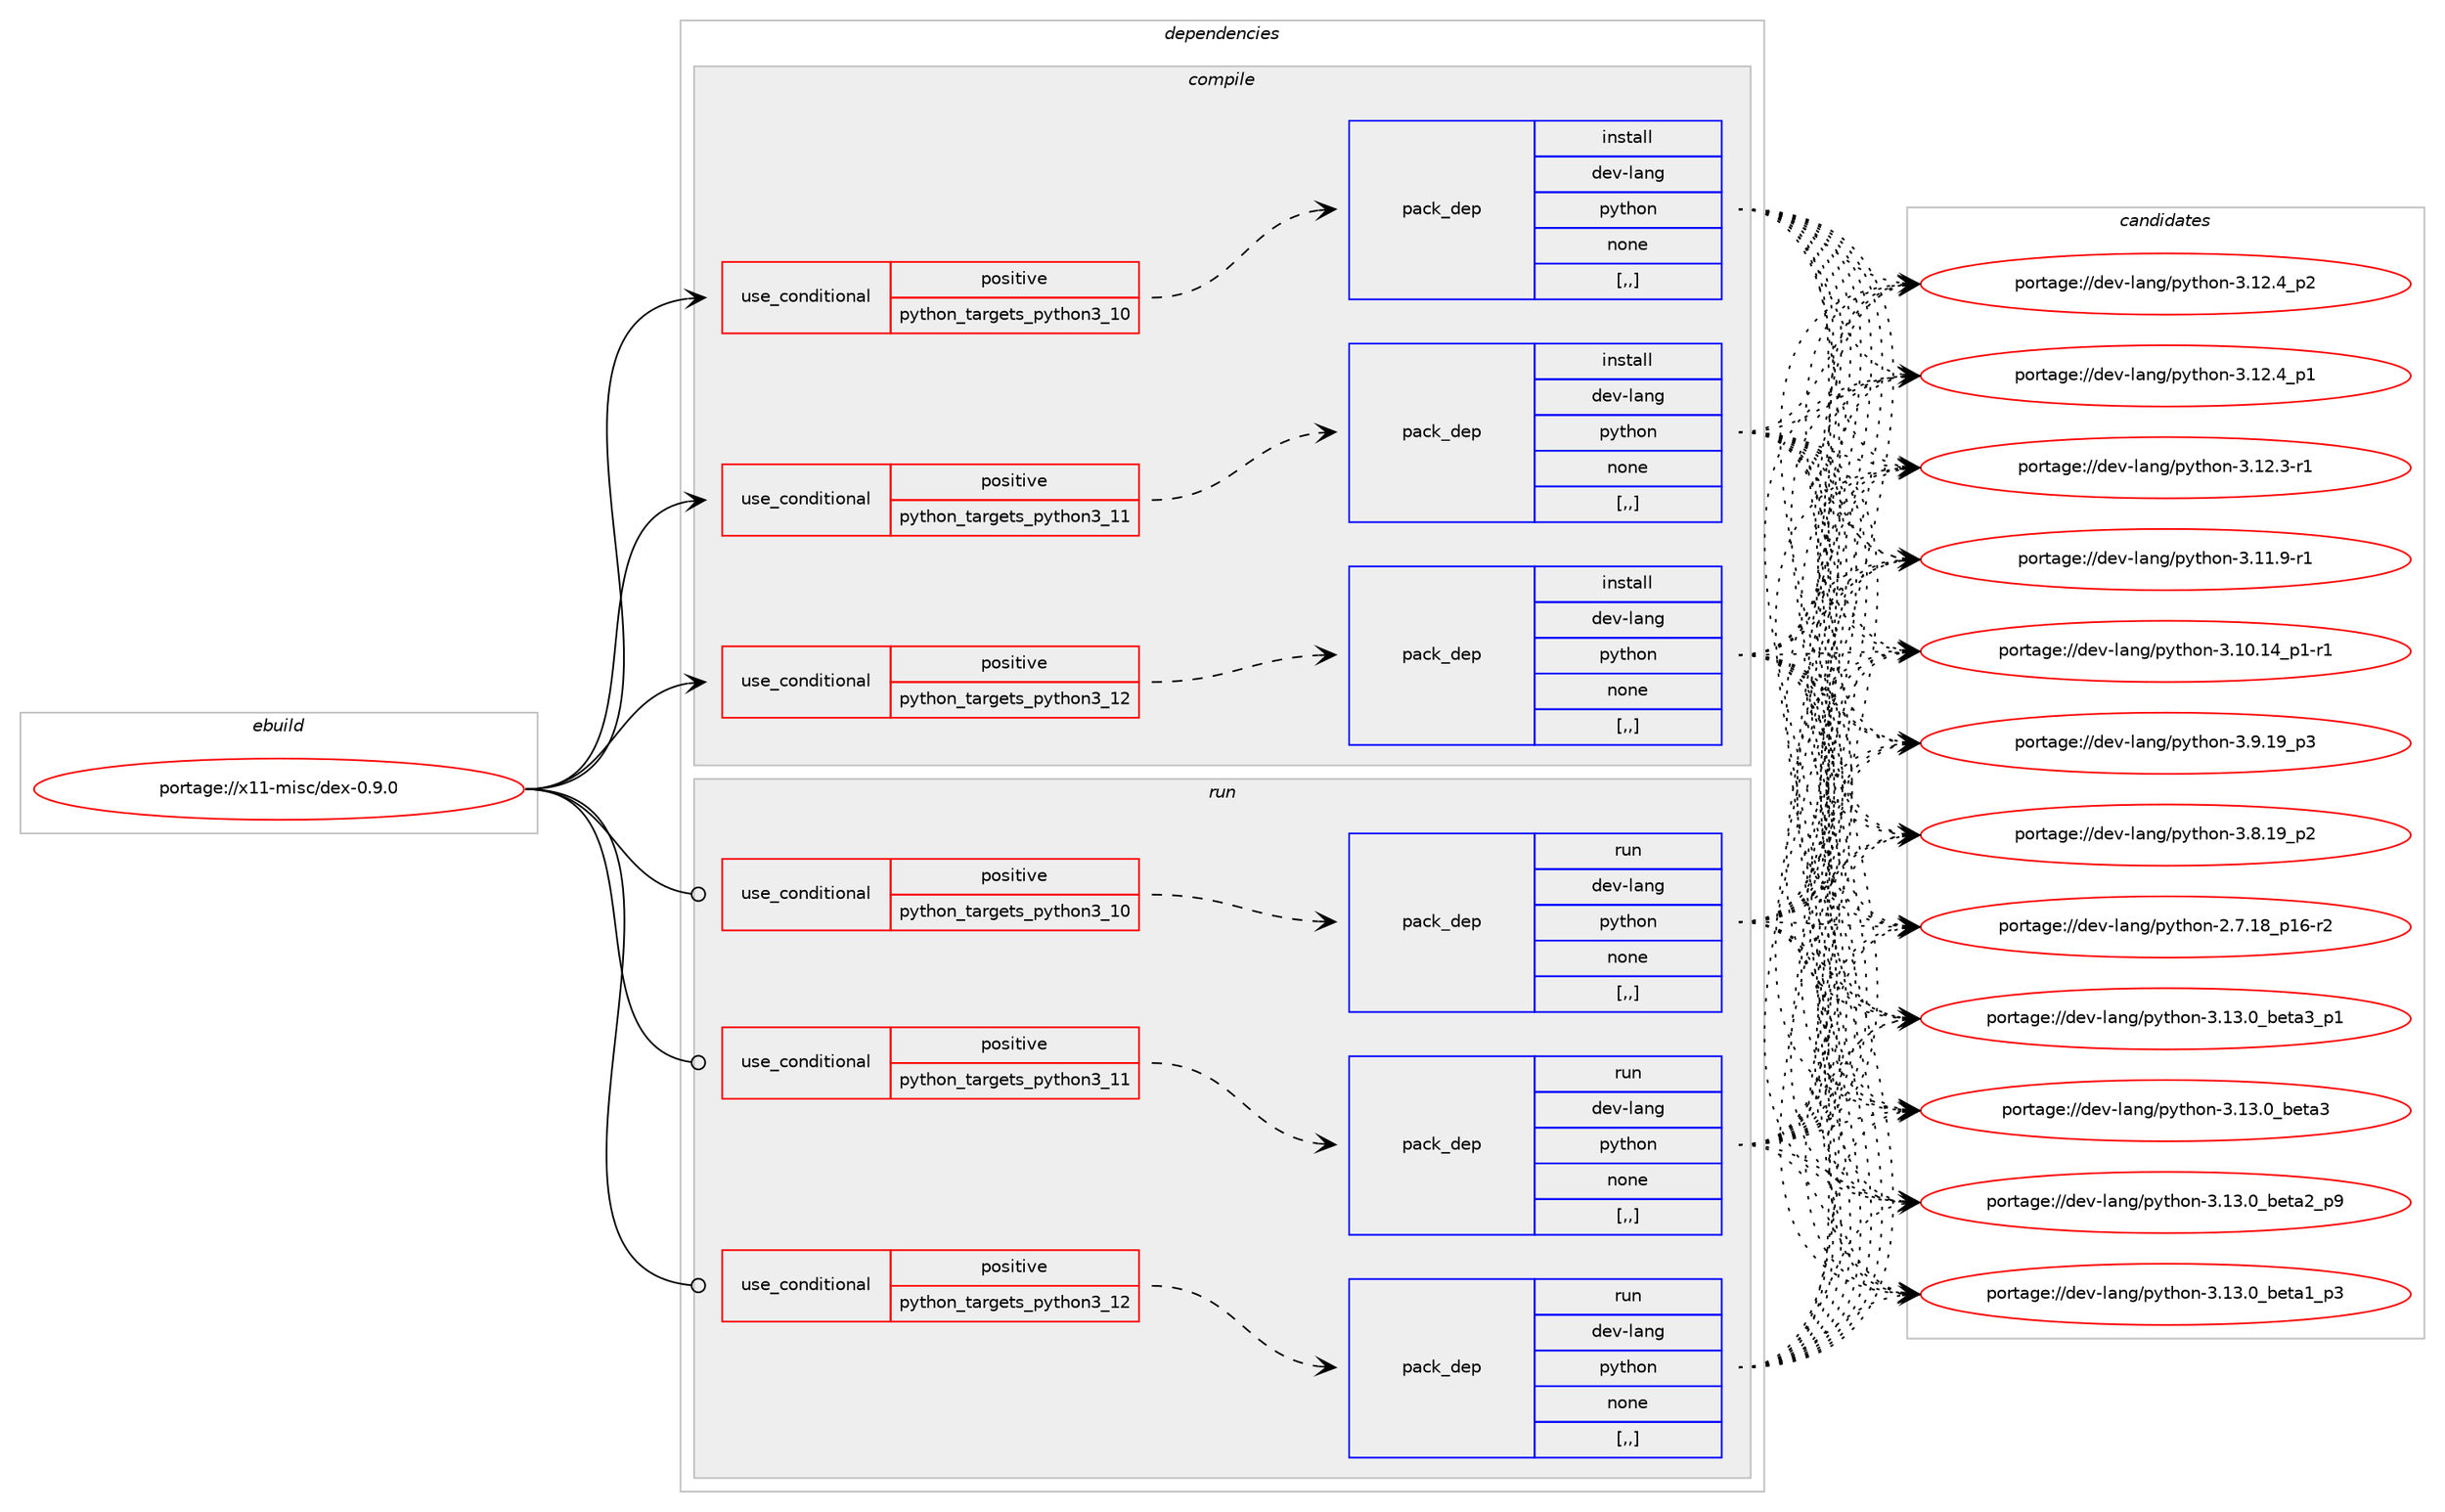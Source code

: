 digraph prolog {

# *************
# Graph options
# *************

newrank=true;
concentrate=true;
compound=true;
graph [rankdir=LR,fontname=Helvetica,fontsize=10,ranksep=1.5];#, ranksep=2.5, nodesep=0.2];
edge  [arrowhead=vee];
node  [fontname=Helvetica,fontsize=10];

# **********
# The ebuild
# **********

subgraph cluster_leftcol {
color=gray;
label=<<i>ebuild</i>>;
id [label="portage://x11-misc/dex-0.9.0", color=red, width=4, href="../x11-misc/dex-0.9.0.svg"];
}

# ****************
# The dependencies
# ****************

subgraph cluster_midcol {
color=gray;
label=<<i>dependencies</i>>;
subgraph cluster_compile {
fillcolor="#eeeeee";
style=filled;
label=<<i>compile</i>>;
subgraph cond121437 {
dependency457492 [label=<<TABLE BORDER="0" CELLBORDER="1" CELLSPACING="0" CELLPADDING="4"><TR><TD ROWSPAN="3" CELLPADDING="10">use_conditional</TD></TR><TR><TD>positive</TD></TR><TR><TD>python_targets_python3_10</TD></TR></TABLE>>, shape=none, color=red];
subgraph pack332683 {
dependency457493 [label=<<TABLE BORDER="0" CELLBORDER="1" CELLSPACING="0" CELLPADDING="4" WIDTH="220"><TR><TD ROWSPAN="6" CELLPADDING="30">pack_dep</TD></TR><TR><TD WIDTH="110">install</TD></TR><TR><TD>dev-lang</TD></TR><TR><TD>python</TD></TR><TR><TD>none</TD></TR><TR><TD>[,,]</TD></TR></TABLE>>, shape=none, color=blue];
}
dependency457492:e -> dependency457493:w [weight=20,style="dashed",arrowhead="vee"];
}
id:e -> dependency457492:w [weight=20,style="solid",arrowhead="vee"];
subgraph cond121438 {
dependency457494 [label=<<TABLE BORDER="0" CELLBORDER="1" CELLSPACING="0" CELLPADDING="4"><TR><TD ROWSPAN="3" CELLPADDING="10">use_conditional</TD></TR><TR><TD>positive</TD></TR><TR><TD>python_targets_python3_11</TD></TR></TABLE>>, shape=none, color=red];
subgraph pack332684 {
dependency457495 [label=<<TABLE BORDER="0" CELLBORDER="1" CELLSPACING="0" CELLPADDING="4" WIDTH="220"><TR><TD ROWSPAN="6" CELLPADDING="30">pack_dep</TD></TR><TR><TD WIDTH="110">install</TD></TR><TR><TD>dev-lang</TD></TR><TR><TD>python</TD></TR><TR><TD>none</TD></TR><TR><TD>[,,]</TD></TR></TABLE>>, shape=none, color=blue];
}
dependency457494:e -> dependency457495:w [weight=20,style="dashed",arrowhead="vee"];
}
id:e -> dependency457494:w [weight=20,style="solid",arrowhead="vee"];
subgraph cond121439 {
dependency457496 [label=<<TABLE BORDER="0" CELLBORDER="1" CELLSPACING="0" CELLPADDING="4"><TR><TD ROWSPAN="3" CELLPADDING="10">use_conditional</TD></TR><TR><TD>positive</TD></TR><TR><TD>python_targets_python3_12</TD></TR></TABLE>>, shape=none, color=red];
subgraph pack332685 {
dependency457497 [label=<<TABLE BORDER="0" CELLBORDER="1" CELLSPACING="0" CELLPADDING="4" WIDTH="220"><TR><TD ROWSPAN="6" CELLPADDING="30">pack_dep</TD></TR><TR><TD WIDTH="110">install</TD></TR><TR><TD>dev-lang</TD></TR><TR><TD>python</TD></TR><TR><TD>none</TD></TR><TR><TD>[,,]</TD></TR></TABLE>>, shape=none, color=blue];
}
dependency457496:e -> dependency457497:w [weight=20,style="dashed",arrowhead="vee"];
}
id:e -> dependency457496:w [weight=20,style="solid",arrowhead="vee"];
}
subgraph cluster_compileandrun {
fillcolor="#eeeeee";
style=filled;
label=<<i>compile and run</i>>;
}
subgraph cluster_run {
fillcolor="#eeeeee";
style=filled;
label=<<i>run</i>>;
subgraph cond121440 {
dependency457498 [label=<<TABLE BORDER="0" CELLBORDER="1" CELLSPACING="0" CELLPADDING="4"><TR><TD ROWSPAN="3" CELLPADDING="10">use_conditional</TD></TR><TR><TD>positive</TD></TR><TR><TD>python_targets_python3_10</TD></TR></TABLE>>, shape=none, color=red];
subgraph pack332686 {
dependency457499 [label=<<TABLE BORDER="0" CELLBORDER="1" CELLSPACING="0" CELLPADDING="4" WIDTH="220"><TR><TD ROWSPAN="6" CELLPADDING="30">pack_dep</TD></TR><TR><TD WIDTH="110">run</TD></TR><TR><TD>dev-lang</TD></TR><TR><TD>python</TD></TR><TR><TD>none</TD></TR><TR><TD>[,,]</TD></TR></TABLE>>, shape=none, color=blue];
}
dependency457498:e -> dependency457499:w [weight=20,style="dashed",arrowhead="vee"];
}
id:e -> dependency457498:w [weight=20,style="solid",arrowhead="odot"];
subgraph cond121441 {
dependency457500 [label=<<TABLE BORDER="0" CELLBORDER="1" CELLSPACING="0" CELLPADDING="4"><TR><TD ROWSPAN="3" CELLPADDING="10">use_conditional</TD></TR><TR><TD>positive</TD></TR><TR><TD>python_targets_python3_11</TD></TR></TABLE>>, shape=none, color=red];
subgraph pack332687 {
dependency457501 [label=<<TABLE BORDER="0" CELLBORDER="1" CELLSPACING="0" CELLPADDING="4" WIDTH="220"><TR><TD ROWSPAN="6" CELLPADDING="30">pack_dep</TD></TR><TR><TD WIDTH="110">run</TD></TR><TR><TD>dev-lang</TD></TR><TR><TD>python</TD></TR><TR><TD>none</TD></TR><TR><TD>[,,]</TD></TR></TABLE>>, shape=none, color=blue];
}
dependency457500:e -> dependency457501:w [weight=20,style="dashed",arrowhead="vee"];
}
id:e -> dependency457500:w [weight=20,style="solid",arrowhead="odot"];
subgraph cond121442 {
dependency457502 [label=<<TABLE BORDER="0" CELLBORDER="1" CELLSPACING="0" CELLPADDING="4"><TR><TD ROWSPAN="3" CELLPADDING="10">use_conditional</TD></TR><TR><TD>positive</TD></TR><TR><TD>python_targets_python3_12</TD></TR></TABLE>>, shape=none, color=red];
subgraph pack332688 {
dependency457503 [label=<<TABLE BORDER="0" CELLBORDER="1" CELLSPACING="0" CELLPADDING="4" WIDTH="220"><TR><TD ROWSPAN="6" CELLPADDING="30">pack_dep</TD></TR><TR><TD WIDTH="110">run</TD></TR><TR><TD>dev-lang</TD></TR><TR><TD>python</TD></TR><TR><TD>none</TD></TR><TR><TD>[,,]</TD></TR></TABLE>>, shape=none, color=blue];
}
dependency457502:e -> dependency457503:w [weight=20,style="dashed",arrowhead="vee"];
}
id:e -> dependency457502:w [weight=20,style="solid",arrowhead="odot"];
}
}

# **************
# The candidates
# **************

subgraph cluster_choices {
rank=same;
color=gray;
label=<<i>candidates</i>>;

subgraph choice332683 {
color=black;
nodesep=1;
choice10010111845108971101034711212111610411111045514649514648959810111697519511249 [label="portage://dev-lang/python-3.13.0_beta3_p1", color=red, width=4,href="../dev-lang/python-3.13.0_beta3_p1.svg"];
choice1001011184510897110103471121211161041111104551464951464895981011169751 [label="portage://dev-lang/python-3.13.0_beta3", color=red, width=4,href="../dev-lang/python-3.13.0_beta3.svg"];
choice10010111845108971101034711212111610411111045514649514648959810111697509511257 [label="portage://dev-lang/python-3.13.0_beta2_p9", color=red, width=4,href="../dev-lang/python-3.13.0_beta2_p9.svg"];
choice10010111845108971101034711212111610411111045514649514648959810111697499511251 [label="portage://dev-lang/python-3.13.0_beta1_p3", color=red, width=4,href="../dev-lang/python-3.13.0_beta1_p3.svg"];
choice100101118451089711010347112121116104111110455146495046529511250 [label="portage://dev-lang/python-3.12.4_p2", color=red, width=4,href="../dev-lang/python-3.12.4_p2.svg"];
choice100101118451089711010347112121116104111110455146495046529511249 [label="portage://dev-lang/python-3.12.4_p1", color=red, width=4,href="../dev-lang/python-3.12.4_p1.svg"];
choice100101118451089711010347112121116104111110455146495046514511449 [label="portage://dev-lang/python-3.12.3-r1", color=red, width=4,href="../dev-lang/python-3.12.3-r1.svg"];
choice100101118451089711010347112121116104111110455146494946574511449 [label="portage://dev-lang/python-3.11.9-r1", color=red, width=4,href="../dev-lang/python-3.11.9-r1.svg"];
choice100101118451089711010347112121116104111110455146494846495295112494511449 [label="portage://dev-lang/python-3.10.14_p1-r1", color=red, width=4,href="../dev-lang/python-3.10.14_p1-r1.svg"];
choice100101118451089711010347112121116104111110455146574649579511251 [label="portage://dev-lang/python-3.9.19_p3", color=red, width=4,href="../dev-lang/python-3.9.19_p3.svg"];
choice100101118451089711010347112121116104111110455146564649579511250 [label="portage://dev-lang/python-3.8.19_p2", color=red, width=4,href="../dev-lang/python-3.8.19_p2.svg"];
choice100101118451089711010347112121116104111110455046554649569511249544511450 [label="portage://dev-lang/python-2.7.18_p16-r2", color=red, width=4,href="../dev-lang/python-2.7.18_p16-r2.svg"];
dependency457493:e -> choice10010111845108971101034711212111610411111045514649514648959810111697519511249:w [style=dotted,weight="100"];
dependency457493:e -> choice1001011184510897110103471121211161041111104551464951464895981011169751:w [style=dotted,weight="100"];
dependency457493:e -> choice10010111845108971101034711212111610411111045514649514648959810111697509511257:w [style=dotted,weight="100"];
dependency457493:e -> choice10010111845108971101034711212111610411111045514649514648959810111697499511251:w [style=dotted,weight="100"];
dependency457493:e -> choice100101118451089711010347112121116104111110455146495046529511250:w [style=dotted,weight="100"];
dependency457493:e -> choice100101118451089711010347112121116104111110455146495046529511249:w [style=dotted,weight="100"];
dependency457493:e -> choice100101118451089711010347112121116104111110455146495046514511449:w [style=dotted,weight="100"];
dependency457493:e -> choice100101118451089711010347112121116104111110455146494946574511449:w [style=dotted,weight="100"];
dependency457493:e -> choice100101118451089711010347112121116104111110455146494846495295112494511449:w [style=dotted,weight="100"];
dependency457493:e -> choice100101118451089711010347112121116104111110455146574649579511251:w [style=dotted,weight="100"];
dependency457493:e -> choice100101118451089711010347112121116104111110455146564649579511250:w [style=dotted,weight="100"];
dependency457493:e -> choice100101118451089711010347112121116104111110455046554649569511249544511450:w [style=dotted,weight="100"];
}
subgraph choice332684 {
color=black;
nodesep=1;
choice10010111845108971101034711212111610411111045514649514648959810111697519511249 [label="portage://dev-lang/python-3.13.0_beta3_p1", color=red, width=4,href="../dev-lang/python-3.13.0_beta3_p1.svg"];
choice1001011184510897110103471121211161041111104551464951464895981011169751 [label="portage://dev-lang/python-3.13.0_beta3", color=red, width=4,href="../dev-lang/python-3.13.0_beta3.svg"];
choice10010111845108971101034711212111610411111045514649514648959810111697509511257 [label="portage://dev-lang/python-3.13.0_beta2_p9", color=red, width=4,href="../dev-lang/python-3.13.0_beta2_p9.svg"];
choice10010111845108971101034711212111610411111045514649514648959810111697499511251 [label="portage://dev-lang/python-3.13.0_beta1_p3", color=red, width=4,href="../dev-lang/python-3.13.0_beta1_p3.svg"];
choice100101118451089711010347112121116104111110455146495046529511250 [label="portage://dev-lang/python-3.12.4_p2", color=red, width=4,href="../dev-lang/python-3.12.4_p2.svg"];
choice100101118451089711010347112121116104111110455146495046529511249 [label="portage://dev-lang/python-3.12.4_p1", color=red, width=4,href="../dev-lang/python-3.12.4_p1.svg"];
choice100101118451089711010347112121116104111110455146495046514511449 [label="portage://dev-lang/python-3.12.3-r1", color=red, width=4,href="../dev-lang/python-3.12.3-r1.svg"];
choice100101118451089711010347112121116104111110455146494946574511449 [label="portage://dev-lang/python-3.11.9-r1", color=red, width=4,href="../dev-lang/python-3.11.9-r1.svg"];
choice100101118451089711010347112121116104111110455146494846495295112494511449 [label="portage://dev-lang/python-3.10.14_p1-r1", color=red, width=4,href="../dev-lang/python-3.10.14_p1-r1.svg"];
choice100101118451089711010347112121116104111110455146574649579511251 [label="portage://dev-lang/python-3.9.19_p3", color=red, width=4,href="../dev-lang/python-3.9.19_p3.svg"];
choice100101118451089711010347112121116104111110455146564649579511250 [label="portage://dev-lang/python-3.8.19_p2", color=red, width=4,href="../dev-lang/python-3.8.19_p2.svg"];
choice100101118451089711010347112121116104111110455046554649569511249544511450 [label="portage://dev-lang/python-2.7.18_p16-r2", color=red, width=4,href="../dev-lang/python-2.7.18_p16-r2.svg"];
dependency457495:e -> choice10010111845108971101034711212111610411111045514649514648959810111697519511249:w [style=dotted,weight="100"];
dependency457495:e -> choice1001011184510897110103471121211161041111104551464951464895981011169751:w [style=dotted,weight="100"];
dependency457495:e -> choice10010111845108971101034711212111610411111045514649514648959810111697509511257:w [style=dotted,weight="100"];
dependency457495:e -> choice10010111845108971101034711212111610411111045514649514648959810111697499511251:w [style=dotted,weight="100"];
dependency457495:e -> choice100101118451089711010347112121116104111110455146495046529511250:w [style=dotted,weight="100"];
dependency457495:e -> choice100101118451089711010347112121116104111110455146495046529511249:w [style=dotted,weight="100"];
dependency457495:e -> choice100101118451089711010347112121116104111110455146495046514511449:w [style=dotted,weight="100"];
dependency457495:e -> choice100101118451089711010347112121116104111110455146494946574511449:w [style=dotted,weight="100"];
dependency457495:e -> choice100101118451089711010347112121116104111110455146494846495295112494511449:w [style=dotted,weight="100"];
dependency457495:e -> choice100101118451089711010347112121116104111110455146574649579511251:w [style=dotted,weight="100"];
dependency457495:e -> choice100101118451089711010347112121116104111110455146564649579511250:w [style=dotted,weight="100"];
dependency457495:e -> choice100101118451089711010347112121116104111110455046554649569511249544511450:w [style=dotted,weight="100"];
}
subgraph choice332685 {
color=black;
nodesep=1;
choice10010111845108971101034711212111610411111045514649514648959810111697519511249 [label="portage://dev-lang/python-3.13.0_beta3_p1", color=red, width=4,href="../dev-lang/python-3.13.0_beta3_p1.svg"];
choice1001011184510897110103471121211161041111104551464951464895981011169751 [label="portage://dev-lang/python-3.13.0_beta3", color=red, width=4,href="../dev-lang/python-3.13.0_beta3.svg"];
choice10010111845108971101034711212111610411111045514649514648959810111697509511257 [label="portage://dev-lang/python-3.13.0_beta2_p9", color=red, width=4,href="../dev-lang/python-3.13.0_beta2_p9.svg"];
choice10010111845108971101034711212111610411111045514649514648959810111697499511251 [label="portage://dev-lang/python-3.13.0_beta1_p3", color=red, width=4,href="../dev-lang/python-3.13.0_beta1_p3.svg"];
choice100101118451089711010347112121116104111110455146495046529511250 [label="portage://dev-lang/python-3.12.4_p2", color=red, width=4,href="../dev-lang/python-3.12.4_p2.svg"];
choice100101118451089711010347112121116104111110455146495046529511249 [label="portage://dev-lang/python-3.12.4_p1", color=red, width=4,href="../dev-lang/python-3.12.4_p1.svg"];
choice100101118451089711010347112121116104111110455146495046514511449 [label="portage://dev-lang/python-3.12.3-r1", color=red, width=4,href="../dev-lang/python-3.12.3-r1.svg"];
choice100101118451089711010347112121116104111110455146494946574511449 [label="portage://dev-lang/python-3.11.9-r1", color=red, width=4,href="../dev-lang/python-3.11.9-r1.svg"];
choice100101118451089711010347112121116104111110455146494846495295112494511449 [label="portage://dev-lang/python-3.10.14_p1-r1", color=red, width=4,href="../dev-lang/python-3.10.14_p1-r1.svg"];
choice100101118451089711010347112121116104111110455146574649579511251 [label="portage://dev-lang/python-3.9.19_p3", color=red, width=4,href="../dev-lang/python-3.9.19_p3.svg"];
choice100101118451089711010347112121116104111110455146564649579511250 [label="portage://dev-lang/python-3.8.19_p2", color=red, width=4,href="../dev-lang/python-3.8.19_p2.svg"];
choice100101118451089711010347112121116104111110455046554649569511249544511450 [label="portage://dev-lang/python-2.7.18_p16-r2", color=red, width=4,href="../dev-lang/python-2.7.18_p16-r2.svg"];
dependency457497:e -> choice10010111845108971101034711212111610411111045514649514648959810111697519511249:w [style=dotted,weight="100"];
dependency457497:e -> choice1001011184510897110103471121211161041111104551464951464895981011169751:w [style=dotted,weight="100"];
dependency457497:e -> choice10010111845108971101034711212111610411111045514649514648959810111697509511257:w [style=dotted,weight="100"];
dependency457497:e -> choice10010111845108971101034711212111610411111045514649514648959810111697499511251:w [style=dotted,weight="100"];
dependency457497:e -> choice100101118451089711010347112121116104111110455146495046529511250:w [style=dotted,weight="100"];
dependency457497:e -> choice100101118451089711010347112121116104111110455146495046529511249:w [style=dotted,weight="100"];
dependency457497:e -> choice100101118451089711010347112121116104111110455146495046514511449:w [style=dotted,weight="100"];
dependency457497:e -> choice100101118451089711010347112121116104111110455146494946574511449:w [style=dotted,weight="100"];
dependency457497:e -> choice100101118451089711010347112121116104111110455146494846495295112494511449:w [style=dotted,weight="100"];
dependency457497:e -> choice100101118451089711010347112121116104111110455146574649579511251:w [style=dotted,weight="100"];
dependency457497:e -> choice100101118451089711010347112121116104111110455146564649579511250:w [style=dotted,weight="100"];
dependency457497:e -> choice100101118451089711010347112121116104111110455046554649569511249544511450:w [style=dotted,weight="100"];
}
subgraph choice332686 {
color=black;
nodesep=1;
choice10010111845108971101034711212111610411111045514649514648959810111697519511249 [label="portage://dev-lang/python-3.13.0_beta3_p1", color=red, width=4,href="../dev-lang/python-3.13.0_beta3_p1.svg"];
choice1001011184510897110103471121211161041111104551464951464895981011169751 [label="portage://dev-lang/python-3.13.0_beta3", color=red, width=4,href="../dev-lang/python-3.13.0_beta3.svg"];
choice10010111845108971101034711212111610411111045514649514648959810111697509511257 [label="portage://dev-lang/python-3.13.0_beta2_p9", color=red, width=4,href="../dev-lang/python-3.13.0_beta2_p9.svg"];
choice10010111845108971101034711212111610411111045514649514648959810111697499511251 [label="portage://dev-lang/python-3.13.0_beta1_p3", color=red, width=4,href="../dev-lang/python-3.13.0_beta1_p3.svg"];
choice100101118451089711010347112121116104111110455146495046529511250 [label="portage://dev-lang/python-3.12.4_p2", color=red, width=4,href="../dev-lang/python-3.12.4_p2.svg"];
choice100101118451089711010347112121116104111110455146495046529511249 [label="portage://dev-lang/python-3.12.4_p1", color=red, width=4,href="../dev-lang/python-3.12.4_p1.svg"];
choice100101118451089711010347112121116104111110455146495046514511449 [label="portage://dev-lang/python-3.12.3-r1", color=red, width=4,href="../dev-lang/python-3.12.3-r1.svg"];
choice100101118451089711010347112121116104111110455146494946574511449 [label="portage://dev-lang/python-3.11.9-r1", color=red, width=4,href="../dev-lang/python-3.11.9-r1.svg"];
choice100101118451089711010347112121116104111110455146494846495295112494511449 [label="portage://dev-lang/python-3.10.14_p1-r1", color=red, width=4,href="../dev-lang/python-3.10.14_p1-r1.svg"];
choice100101118451089711010347112121116104111110455146574649579511251 [label="portage://dev-lang/python-3.9.19_p3", color=red, width=4,href="../dev-lang/python-3.9.19_p3.svg"];
choice100101118451089711010347112121116104111110455146564649579511250 [label="portage://dev-lang/python-3.8.19_p2", color=red, width=4,href="../dev-lang/python-3.8.19_p2.svg"];
choice100101118451089711010347112121116104111110455046554649569511249544511450 [label="portage://dev-lang/python-2.7.18_p16-r2", color=red, width=4,href="../dev-lang/python-2.7.18_p16-r2.svg"];
dependency457499:e -> choice10010111845108971101034711212111610411111045514649514648959810111697519511249:w [style=dotted,weight="100"];
dependency457499:e -> choice1001011184510897110103471121211161041111104551464951464895981011169751:w [style=dotted,weight="100"];
dependency457499:e -> choice10010111845108971101034711212111610411111045514649514648959810111697509511257:w [style=dotted,weight="100"];
dependency457499:e -> choice10010111845108971101034711212111610411111045514649514648959810111697499511251:w [style=dotted,weight="100"];
dependency457499:e -> choice100101118451089711010347112121116104111110455146495046529511250:w [style=dotted,weight="100"];
dependency457499:e -> choice100101118451089711010347112121116104111110455146495046529511249:w [style=dotted,weight="100"];
dependency457499:e -> choice100101118451089711010347112121116104111110455146495046514511449:w [style=dotted,weight="100"];
dependency457499:e -> choice100101118451089711010347112121116104111110455146494946574511449:w [style=dotted,weight="100"];
dependency457499:e -> choice100101118451089711010347112121116104111110455146494846495295112494511449:w [style=dotted,weight="100"];
dependency457499:e -> choice100101118451089711010347112121116104111110455146574649579511251:w [style=dotted,weight="100"];
dependency457499:e -> choice100101118451089711010347112121116104111110455146564649579511250:w [style=dotted,weight="100"];
dependency457499:e -> choice100101118451089711010347112121116104111110455046554649569511249544511450:w [style=dotted,weight="100"];
}
subgraph choice332687 {
color=black;
nodesep=1;
choice10010111845108971101034711212111610411111045514649514648959810111697519511249 [label="portage://dev-lang/python-3.13.0_beta3_p1", color=red, width=4,href="../dev-lang/python-3.13.0_beta3_p1.svg"];
choice1001011184510897110103471121211161041111104551464951464895981011169751 [label="portage://dev-lang/python-3.13.0_beta3", color=red, width=4,href="../dev-lang/python-3.13.0_beta3.svg"];
choice10010111845108971101034711212111610411111045514649514648959810111697509511257 [label="portage://dev-lang/python-3.13.0_beta2_p9", color=red, width=4,href="../dev-lang/python-3.13.0_beta2_p9.svg"];
choice10010111845108971101034711212111610411111045514649514648959810111697499511251 [label="portage://dev-lang/python-3.13.0_beta1_p3", color=red, width=4,href="../dev-lang/python-3.13.0_beta1_p3.svg"];
choice100101118451089711010347112121116104111110455146495046529511250 [label="portage://dev-lang/python-3.12.4_p2", color=red, width=4,href="../dev-lang/python-3.12.4_p2.svg"];
choice100101118451089711010347112121116104111110455146495046529511249 [label="portage://dev-lang/python-3.12.4_p1", color=red, width=4,href="../dev-lang/python-3.12.4_p1.svg"];
choice100101118451089711010347112121116104111110455146495046514511449 [label="portage://dev-lang/python-3.12.3-r1", color=red, width=4,href="../dev-lang/python-3.12.3-r1.svg"];
choice100101118451089711010347112121116104111110455146494946574511449 [label="portage://dev-lang/python-3.11.9-r1", color=red, width=4,href="../dev-lang/python-3.11.9-r1.svg"];
choice100101118451089711010347112121116104111110455146494846495295112494511449 [label="portage://dev-lang/python-3.10.14_p1-r1", color=red, width=4,href="../dev-lang/python-3.10.14_p1-r1.svg"];
choice100101118451089711010347112121116104111110455146574649579511251 [label="portage://dev-lang/python-3.9.19_p3", color=red, width=4,href="../dev-lang/python-3.9.19_p3.svg"];
choice100101118451089711010347112121116104111110455146564649579511250 [label="portage://dev-lang/python-3.8.19_p2", color=red, width=4,href="../dev-lang/python-3.8.19_p2.svg"];
choice100101118451089711010347112121116104111110455046554649569511249544511450 [label="portage://dev-lang/python-2.7.18_p16-r2", color=red, width=4,href="../dev-lang/python-2.7.18_p16-r2.svg"];
dependency457501:e -> choice10010111845108971101034711212111610411111045514649514648959810111697519511249:w [style=dotted,weight="100"];
dependency457501:e -> choice1001011184510897110103471121211161041111104551464951464895981011169751:w [style=dotted,weight="100"];
dependency457501:e -> choice10010111845108971101034711212111610411111045514649514648959810111697509511257:w [style=dotted,weight="100"];
dependency457501:e -> choice10010111845108971101034711212111610411111045514649514648959810111697499511251:w [style=dotted,weight="100"];
dependency457501:e -> choice100101118451089711010347112121116104111110455146495046529511250:w [style=dotted,weight="100"];
dependency457501:e -> choice100101118451089711010347112121116104111110455146495046529511249:w [style=dotted,weight="100"];
dependency457501:e -> choice100101118451089711010347112121116104111110455146495046514511449:w [style=dotted,weight="100"];
dependency457501:e -> choice100101118451089711010347112121116104111110455146494946574511449:w [style=dotted,weight="100"];
dependency457501:e -> choice100101118451089711010347112121116104111110455146494846495295112494511449:w [style=dotted,weight="100"];
dependency457501:e -> choice100101118451089711010347112121116104111110455146574649579511251:w [style=dotted,weight="100"];
dependency457501:e -> choice100101118451089711010347112121116104111110455146564649579511250:w [style=dotted,weight="100"];
dependency457501:e -> choice100101118451089711010347112121116104111110455046554649569511249544511450:w [style=dotted,weight="100"];
}
subgraph choice332688 {
color=black;
nodesep=1;
choice10010111845108971101034711212111610411111045514649514648959810111697519511249 [label="portage://dev-lang/python-3.13.0_beta3_p1", color=red, width=4,href="../dev-lang/python-3.13.0_beta3_p1.svg"];
choice1001011184510897110103471121211161041111104551464951464895981011169751 [label="portage://dev-lang/python-3.13.0_beta3", color=red, width=4,href="../dev-lang/python-3.13.0_beta3.svg"];
choice10010111845108971101034711212111610411111045514649514648959810111697509511257 [label="portage://dev-lang/python-3.13.0_beta2_p9", color=red, width=4,href="../dev-lang/python-3.13.0_beta2_p9.svg"];
choice10010111845108971101034711212111610411111045514649514648959810111697499511251 [label="portage://dev-lang/python-3.13.0_beta1_p3", color=red, width=4,href="../dev-lang/python-3.13.0_beta1_p3.svg"];
choice100101118451089711010347112121116104111110455146495046529511250 [label="portage://dev-lang/python-3.12.4_p2", color=red, width=4,href="../dev-lang/python-3.12.4_p2.svg"];
choice100101118451089711010347112121116104111110455146495046529511249 [label="portage://dev-lang/python-3.12.4_p1", color=red, width=4,href="../dev-lang/python-3.12.4_p1.svg"];
choice100101118451089711010347112121116104111110455146495046514511449 [label="portage://dev-lang/python-3.12.3-r1", color=red, width=4,href="../dev-lang/python-3.12.3-r1.svg"];
choice100101118451089711010347112121116104111110455146494946574511449 [label="portage://dev-lang/python-3.11.9-r1", color=red, width=4,href="../dev-lang/python-3.11.9-r1.svg"];
choice100101118451089711010347112121116104111110455146494846495295112494511449 [label="portage://dev-lang/python-3.10.14_p1-r1", color=red, width=4,href="../dev-lang/python-3.10.14_p1-r1.svg"];
choice100101118451089711010347112121116104111110455146574649579511251 [label="portage://dev-lang/python-3.9.19_p3", color=red, width=4,href="../dev-lang/python-3.9.19_p3.svg"];
choice100101118451089711010347112121116104111110455146564649579511250 [label="portage://dev-lang/python-3.8.19_p2", color=red, width=4,href="../dev-lang/python-3.8.19_p2.svg"];
choice100101118451089711010347112121116104111110455046554649569511249544511450 [label="portage://dev-lang/python-2.7.18_p16-r2", color=red, width=4,href="../dev-lang/python-2.7.18_p16-r2.svg"];
dependency457503:e -> choice10010111845108971101034711212111610411111045514649514648959810111697519511249:w [style=dotted,weight="100"];
dependency457503:e -> choice1001011184510897110103471121211161041111104551464951464895981011169751:w [style=dotted,weight="100"];
dependency457503:e -> choice10010111845108971101034711212111610411111045514649514648959810111697509511257:w [style=dotted,weight="100"];
dependency457503:e -> choice10010111845108971101034711212111610411111045514649514648959810111697499511251:w [style=dotted,weight="100"];
dependency457503:e -> choice100101118451089711010347112121116104111110455146495046529511250:w [style=dotted,weight="100"];
dependency457503:e -> choice100101118451089711010347112121116104111110455146495046529511249:w [style=dotted,weight="100"];
dependency457503:e -> choice100101118451089711010347112121116104111110455146495046514511449:w [style=dotted,weight="100"];
dependency457503:e -> choice100101118451089711010347112121116104111110455146494946574511449:w [style=dotted,weight="100"];
dependency457503:e -> choice100101118451089711010347112121116104111110455146494846495295112494511449:w [style=dotted,weight="100"];
dependency457503:e -> choice100101118451089711010347112121116104111110455146574649579511251:w [style=dotted,weight="100"];
dependency457503:e -> choice100101118451089711010347112121116104111110455146564649579511250:w [style=dotted,weight="100"];
dependency457503:e -> choice100101118451089711010347112121116104111110455046554649569511249544511450:w [style=dotted,weight="100"];
}
}

}
